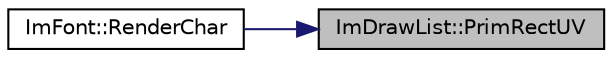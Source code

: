 digraph "ImDrawList::PrimRectUV"
{
 // LATEX_PDF_SIZE
  edge [fontname="Helvetica",fontsize="10",labelfontname="Helvetica",labelfontsize="10"];
  node [fontname="Helvetica",fontsize="10",shape=record];
  rankdir="RL";
  Node1 [label="ImDrawList::PrimRectUV",height=0.2,width=0.4,color="black", fillcolor="grey75", style="filled", fontcolor="black",tooltip=" "];
  Node1 -> Node2 [dir="back",color="midnightblue",fontsize="10",style="solid",fontname="Helvetica"];
  Node2 [label="ImFont::RenderChar",height=0.2,width=0.4,color="black", fillcolor="white", style="filled",URL="$struct_im_font.html#aa8370ddcf8d3e4e034d07de9e00fcdd1",tooltip=" "];
}
